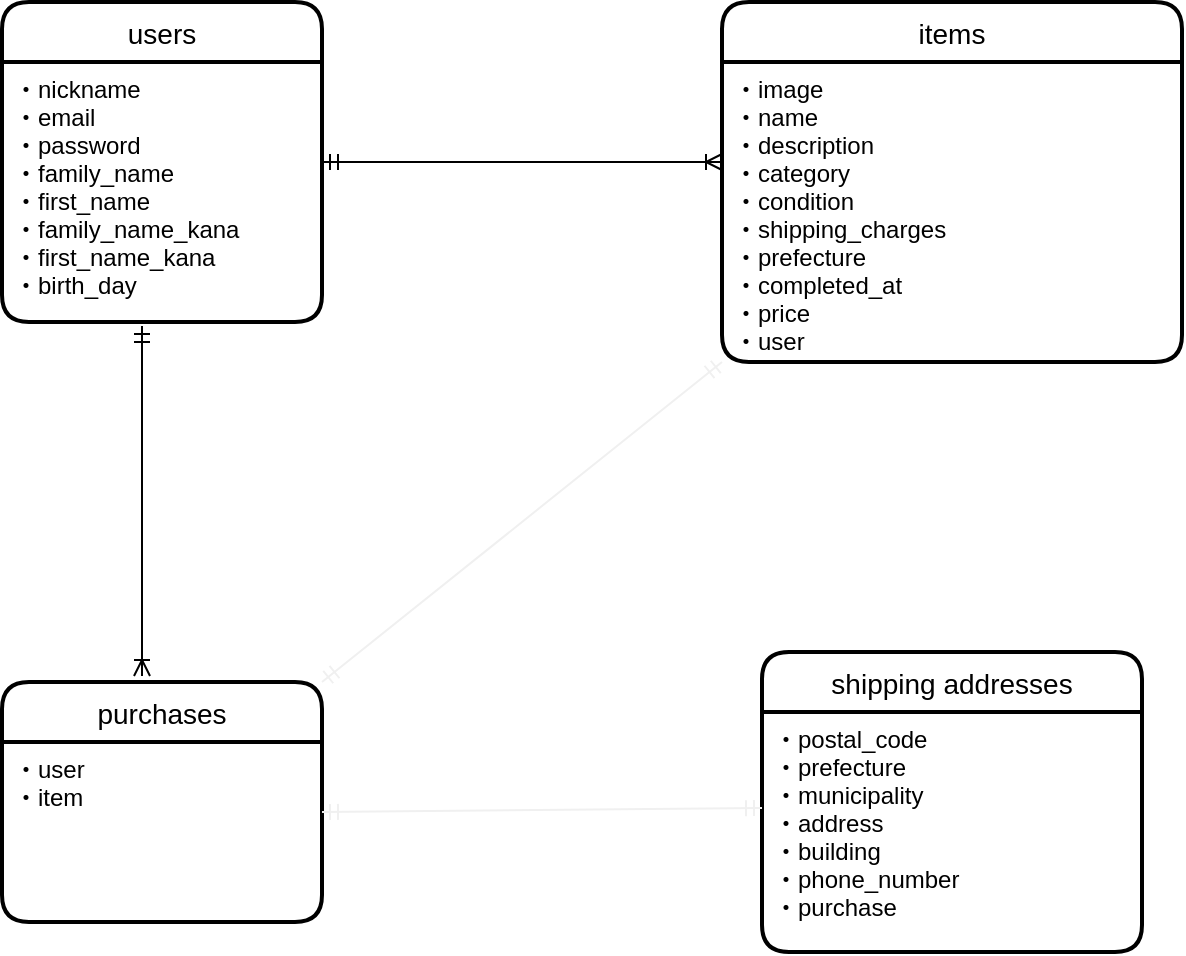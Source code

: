 <mxfile version="14.2.4" type="embed">
    <diagram id="Ja5jqLD-JWIxldkkETn1" name="ページ1">
        <mxGraphModel dx="572" dy="582" grid="1" gridSize="10" guides="1" tooltips="1" connect="1" arrows="1" fold="1" page="1" pageScale="1" pageWidth="827" pageHeight="1169" math="0" shadow="0">
            <root>
                <mxCell id="0"/>
                <mxCell id="1" parent="0"/>
                <mxCell id="2" value="users" style="swimlane;childLayout=stackLayout;horizontal=1;startSize=30;horizontalStack=0;rounded=1;fontSize=14;fontStyle=0;strokeWidth=2;resizeParent=0;resizeLast=1;shadow=0;dashed=0;align=center;" vertex="1" parent="1">
                    <mxGeometry x="20" y="100" width="160" height="160" as="geometry"/>
                </mxCell>
                <mxCell id="3" value="・nickname&#10;・email&#10;・password&#10;・family_name&#10;・first_name&#10;・family_name_kana&#10;・first_name_kana&#10;・birth_day" style="align=left;strokeColor=none;fillColor=none;spacingLeft=4;fontSize=12;verticalAlign=top;resizable=0;rotatable=0;part=1;" vertex="1" parent="2">
                    <mxGeometry y="30" width="160" height="130" as="geometry"/>
                </mxCell>
                <mxCell id="4" value="items" style="swimlane;childLayout=stackLayout;horizontal=1;startSize=30;horizontalStack=0;rounded=1;fontSize=14;fontStyle=0;strokeWidth=2;resizeParent=0;resizeLast=1;shadow=0;dashed=0;align=center;" vertex="1" parent="1">
                    <mxGeometry x="380" y="100" width="230" height="180" as="geometry"/>
                </mxCell>
                <mxCell id="5" value="・image&#10;・name&#10;・description&#10;・category&#10;・condition&#10;・shipping_charges&#10;・prefecture&#10;・completed_at&#10;・price&#10;・user&#10;&#10;&#10;&#10;" style="align=left;strokeColor=none;fillColor=none;spacingLeft=4;fontSize=12;verticalAlign=top;resizable=0;rotatable=0;part=1;" vertex="1" parent="4">
                    <mxGeometry y="30" width="230" height="150" as="geometry"/>
                </mxCell>
                <mxCell id="26" value="" style="fontSize=12;html=1;endArrow=ERmandOne;startArrow=ERmandOne;strokeColor=#f0f0f0;exitX=0.5;exitY=0;exitDx=0;exitDy=0;entryX=0;entryY=1;entryDx=0;entryDy=0;" edge="1" parent="4" target="5">
                    <mxGeometry width="100" height="100" relative="1" as="geometry">
                        <mxPoint x="-200" y="340" as="sourcePoint"/>
                        <mxPoint x="10" y="175" as="targetPoint"/>
                    </mxGeometry>
                </mxCell>
                <mxCell id="6" value="shipping addresses" style="swimlane;childLayout=stackLayout;horizontal=1;startSize=30;horizontalStack=0;rounded=1;fontSize=14;fontStyle=0;strokeWidth=2;resizeParent=0;resizeLast=1;shadow=0;dashed=0;align=center;" vertex="1" parent="1">
                    <mxGeometry x="400" y="425" width="190" height="150" as="geometry"/>
                </mxCell>
                <mxCell id="7" value="・postal_code&#10;・prefecture&#10;・municipality&#10;・address&#10;・building&#10;・phone_number&#10;・purchase&#10;&#10;&#10;&#10;" style="align=left;strokeColor=none;fillColor=none;spacingLeft=4;fontSize=12;verticalAlign=top;resizable=0;rotatable=0;part=1;" vertex="1" parent="6">
                    <mxGeometry y="30" width="190" height="120" as="geometry"/>
                </mxCell>
                <mxCell id="8" value="" style="edgeStyle=entityRelationEdgeStyle;fontSize=12;html=1;endArrow=ERoneToMany;startArrow=ERmandOne;" edge="1" parent="1">
                    <mxGeometry width="100" height="100" relative="1" as="geometry">
                        <mxPoint x="180" y="180" as="sourcePoint"/>
                        <mxPoint x="380" y="180" as="targetPoint"/>
                    </mxGeometry>
                </mxCell>
                <mxCell id="16" value="purchases" style="swimlane;childLayout=stackLayout;horizontal=1;startSize=30;horizontalStack=0;rounded=1;fontSize=14;fontStyle=0;strokeWidth=2;resizeParent=0;resizeLast=1;shadow=0;dashed=0;align=center;" vertex="1" parent="1">
                    <mxGeometry x="20" y="440" width="160" height="120" as="geometry"/>
                </mxCell>
                <mxCell id="17" value="・user&#10;・item" style="align=left;strokeColor=none;fillColor=none;spacingLeft=4;fontSize=12;verticalAlign=top;resizable=0;rotatable=0;part=1;whiteSpace=wrap;" vertex="1" parent="16">
                    <mxGeometry y="30" width="160" height="90" as="geometry"/>
                </mxCell>
                <mxCell id="25" value="" style="fontSize=12;html=1;endArrow=ERmandOne;startArrow=ERmandOne;strokeColor=#f0f0f0;entryX=0;entryY=0.4;entryDx=0;entryDy=0;exitX=1;exitY=0.389;exitDx=0;exitDy=0;exitPerimeter=0;entryPerimeter=0;" edge="1" parent="1" source="17" target="7">
                    <mxGeometry width="100" height="100" relative="1" as="geometry">
                        <mxPoint x="271.54" y="560" as="sourcePoint"/>
                        <mxPoint x="270" y="387.99" as="targetPoint"/>
                    </mxGeometry>
                </mxCell>
                <mxCell id="27" value="" style="fontSize=12;html=1;endArrow=ERoneToMany;startArrow=ERmandOne;" edge="1" parent="1">
                    <mxGeometry width="100" height="100" relative="1" as="geometry">
                        <mxPoint x="90" y="262" as="sourcePoint"/>
                        <mxPoint x="90" y="437" as="targetPoint"/>
                    </mxGeometry>
                </mxCell>
            </root>
        </mxGraphModel>
    </diagram>
</mxfile>